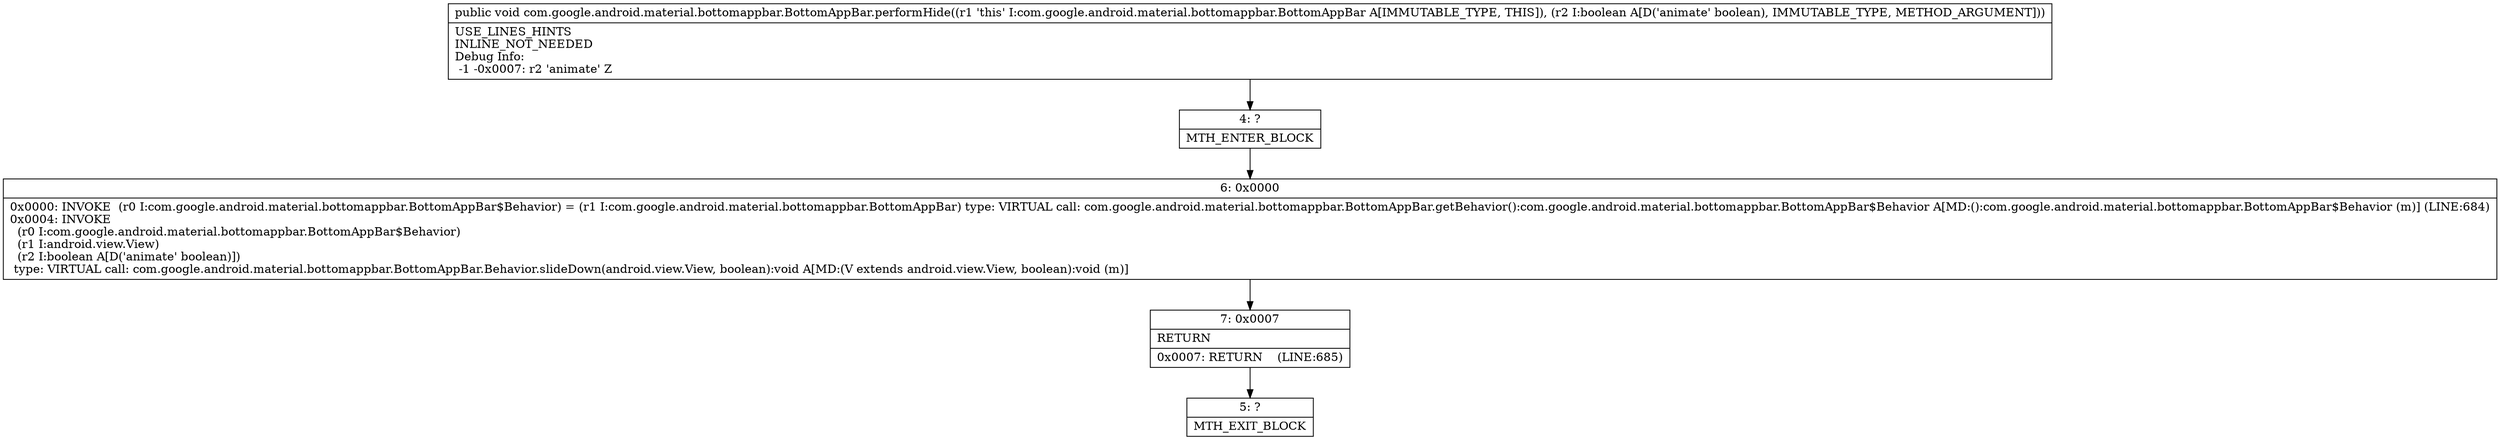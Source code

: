 digraph "CFG forcom.google.android.material.bottomappbar.BottomAppBar.performHide(Z)V" {
Node_4 [shape=record,label="{4\:\ ?|MTH_ENTER_BLOCK\l}"];
Node_6 [shape=record,label="{6\:\ 0x0000|0x0000: INVOKE  (r0 I:com.google.android.material.bottomappbar.BottomAppBar$Behavior) = (r1 I:com.google.android.material.bottomappbar.BottomAppBar) type: VIRTUAL call: com.google.android.material.bottomappbar.BottomAppBar.getBehavior():com.google.android.material.bottomappbar.BottomAppBar$Behavior A[MD:():com.google.android.material.bottomappbar.BottomAppBar$Behavior (m)] (LINE:684)\l0x0004: INVOKE  \l  (r0 I:com.google.android.material.bottomappbar.BottomAppBar$Behavior)\l  (r1 I:android.view.View)\l  (r2 I:boolean A[D('animate' boolean)])\l type: VIRTUAL call: com.google.android.material.bottomappbar.BottomAppBar.Behavior.slideDown(android.view.View, boolean):void A[MD:(V extends android.view.View, boolean):void (m)]\l}"];
Node_7 [shape=record,label="{7\:\ 0x0007|RETURN\l|0x0007: RETURN    (LINE:685)\l}"];
Node_5 [shape=record,label="{5\:\ ?|MTH_EXIT_BLOCK\l}"];
MethodNode[shape=record,label="{public void com.google.android.material.bottomappbar.BottomAppBar.performHide((r1 'this' I:com.google.android.material.bottomappbar.BottomAppBar A[IMMUTABLE_TYPE, THIS]), (r2 I:boolean A[D('animate' boolean), IMMUTABLE_TYPE, METHOD_ARGUMENT]))  | USE_LINES_HINTS\lINLINE_NOT_NEEDED\lDebug Info:\l  \-1 \-0x0007: r2 'animate' Z\l}"];
MethodNode -> Node_4;Node_4 -> Node_6;
Node_6 -> Node_7;
Node_7 -> Node_5;
}

